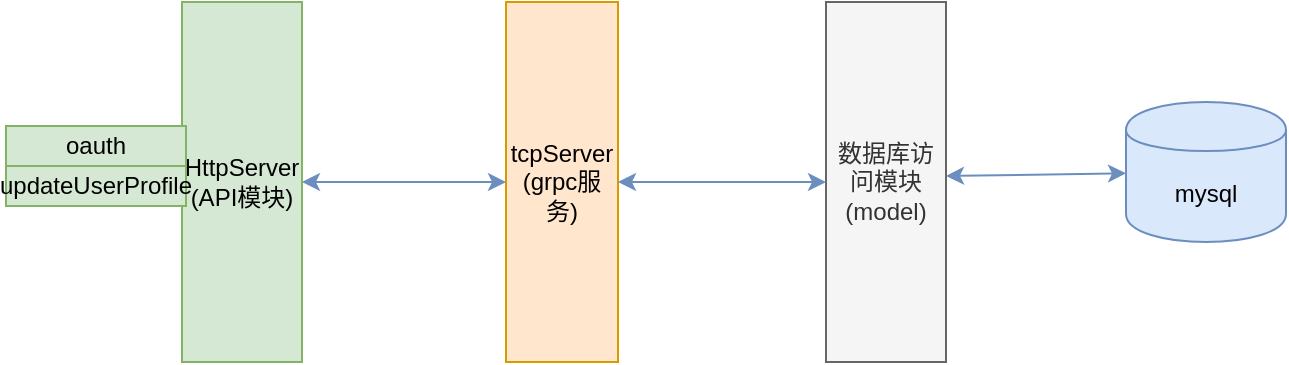 <mxfile version="13.1.12" type="github">
  <diagram id="7Y1ZfcdFTE9GypMD3FCE" name="Page-1">
    <mxGraphModel dx="1298" dy="834" grid="1" gridSize="10" guides="1" tooltips="1" connect="1" arrows="1" fold="1" page="1" pageScale="1" pageWidth="827" pageHeight="1169" math="0" shadow="0">
      <root>
        <mxCell id="0" />
        <mxCell id="1" parent="0" />
        <mxCell id="PumyFFIoUu43u3X-Bv62-1" value="数据库访问模块(model)" style="rounded=0;whiteSpace=wrap;html=1;fillColor=#f5f5f5;strokeColor=#666666;fontColor=#333333;" parent="1" vertex="1">
          <mxGeometry x="420" y="180" width="60" height="180" as="geometry" />
        </mxCell>
        <mxCell id="PumyFFIoUu43u3X-Bv62-2" value="mysql" style="shape=cylinder;whiteSpace=wrap;html=1;boundedLbl=1;backgroundOutline=1;fillColor=#dae8fc;strokeColor=#6c8ebf;" parent="1" vertex="1">
          <mxGeometry x="570" y="230" width="80" height="70" as="geometry" />
        </mxCell>
        <mxCell id="PumyFFIoUu43u3X-Bv62-3" value="HttpServer&lt;br&gt;(API模块)" style="rounded=0;whiteSpace=wrap;html=1;fillColor=#d5e8d4;strokeColor=#82b366;" parent="1" vertex="1">
          <mxGeometry x="98" y="180" width="60" height="180" as="geometry" />
        </mxCell>
        <mxCell id="PumyFFIoUu43u3X-Bv62-4" value="oauth" style="rounded=0;whiteSpace=wrap;html=1;fillColor=#d5e8d4;strokeColor=#82b366;" parent="1" vertex="1">
          <mxGeometry x="10" y="242" width="90" height="20" as="geometry" />
        </mxCell>
        <mxCell id="PumyFFIoUu43u3X-Bv62-6" value="updateUserProfile" style="rounded=0;whiteSpace=wrap;html=1;fillColor=#d5e8d4;strokeColor=#82b366;" parent="1" vertex="1">
          <mxGeometry x="10" y="262" width="90" height="20" as="geometry" />
        </mxCell>
        <mxCell id="PumyFFIoUu43u3X-Bv62-10" value="tcpServer&lt;br&gt;(grpc服务)" style="rounded=0;whiteSpace=wrap;html=1;fillColor=#ffe6cc;strokeColor=#d79b00;" parent="1" vertex="1">
          <mxGeometry x="260" y="180" width="56" height="180" as="geometry" />
        </mxCell>
        <mxCell id="f4aNZqKJnc6KawGVwCoS-3" value="" style="endArrow=classic;startArrow=classic;html=1;exitX=1;exitY=0.5;exitDx=0;exitDy=0;entryX=0;entryY=0.5;entryDx=0;entryDy=0;fillColor=#dae8fc;strokeColor=#6c8ebf;" edge="1" parent="1" source="PumyFFIoUu43u3X-Bv62-3" target="PumyFFIoUu43u3X-Bv62-10">
          <mxGeometry width="50" height="50" relative="1" as="geometry">
            <mxPoint x="390" y="450" as="sourcePoint" />
            <mxPoint x="440" y="400" as="targetPoint" />
          </mxGeometry>
        </mxCell>
        <mxCell id="f4aNZqKJnc6KawGVwCoS-4" value="" style="endArrow=classic;startArrow=classic;html=1;exitX=1;exitY=0.5;exitDx=0;exitDy=0;entryX=0;entryY=0.5;entryDx=0;entryDy=0;fillColor=#dae8fc;strokeColor=#6c8ebf;" edge="1" parent="1" source="PumyFFIoUu43u3X-Bv62-10" target="PumyFFIoUu43u3X-Bv62-1">
          <mxGeometry width="50" height="50" relative="1" as="geometry">
            <mxPoint x="168" y="280" as="sourcePoint" />
            <mxPoint x="270" y="280" as="targetPoint" />
          </mxGeometry>
        </mxCell>
        <mxCell id="f4aNZqKJnc6KawGVwCoS-5" value="" style="endArrow=classic;startArrow=classic;html=1;fillColor=#dae8fc;strokeColor=#6c8ebf;" edge="1" parent="1" target="PumyFFIoUu43u3X-Bv62-2">
          <mxGeometry width="50" height="50" relative="1" as="geometry">
            <mxPoint x="480" y="267" as="sourcePoint" />
            <mxPoint x="430" y="280" as="targetPoint" />
          </mxGeometry>
        </mxCell>
      </root>
    </mxGraphModel>
  </diagram>
</mxfile>

